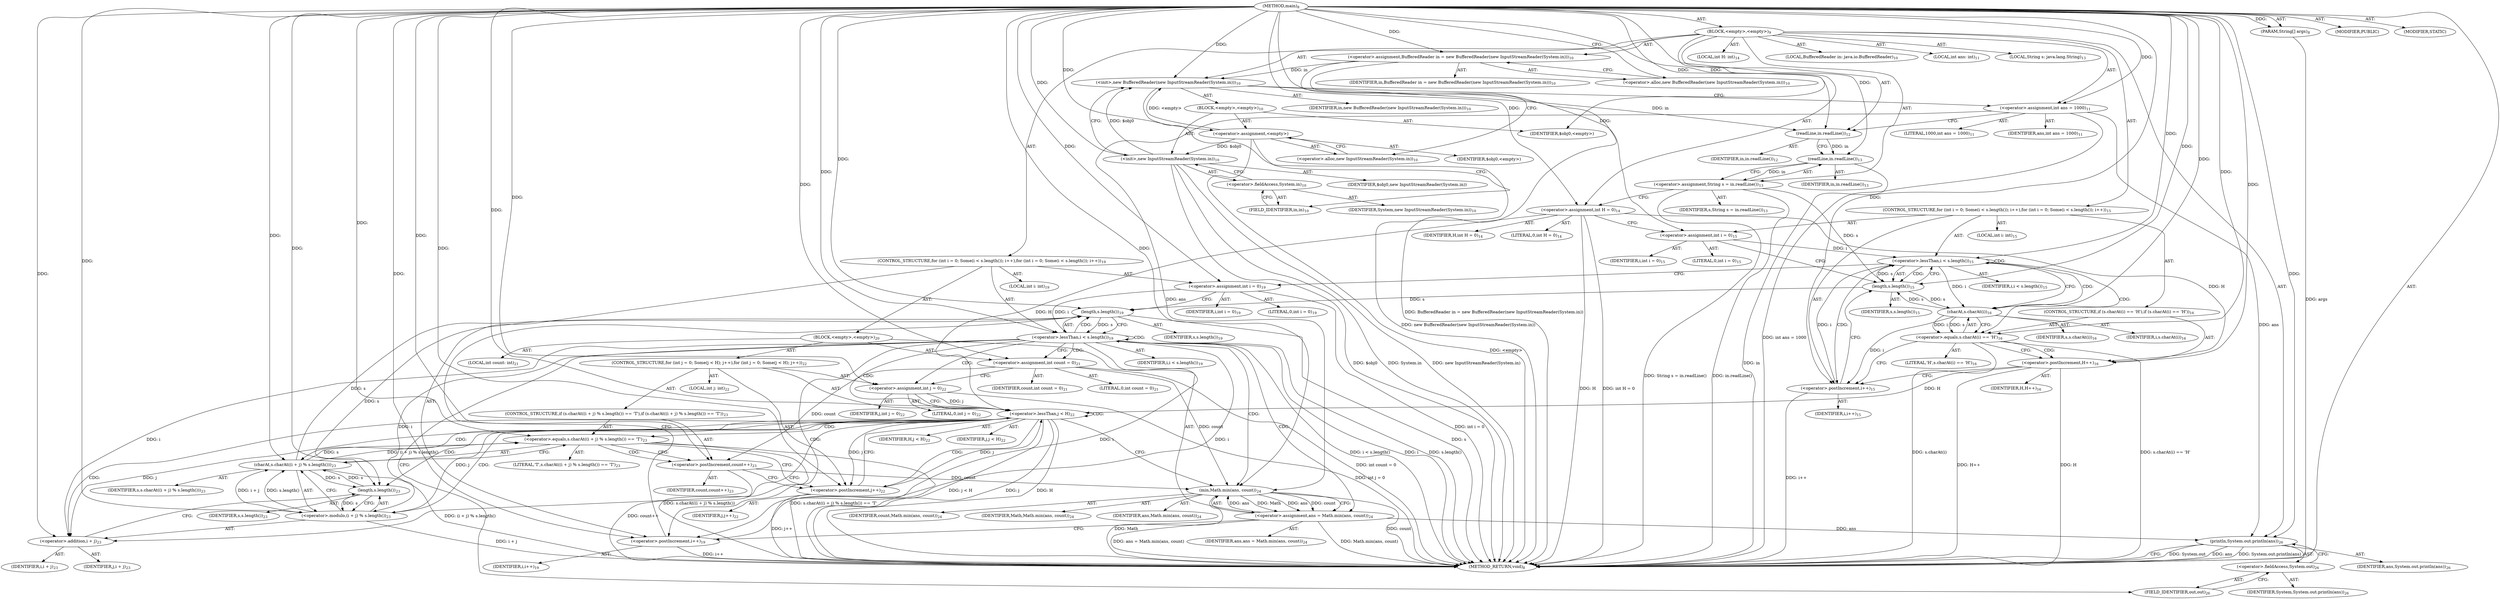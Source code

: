 digraph "main" {  
"19" [label = <(METHOD,main)<SUB>8</SUB>> ]
"20" [label = <(PARAM,String[] args)<SUB>8</SUB>> ]
"21" [label = <(BLOCK,&lt;empty&gt;,&lt;empty&gt;)<SUB>9</SUB>> ]
"4" [label = <(LOCAL,BufferedReader in: java.io.BufferedReader)<SUB>10</SUB>> ]
"22" [label = <(&lt;operator&gt;.assignment,BufferedReader in = new BufferedReader(new InputStreamReader(System.in)))<SUB>10</SUB>> ]
"23" [label = <(IDENTIFIER,in,BufferedReader in = new BufferedReader(new InputStreamReader(System.in)))<SUB>10</SUB>> ]
"24" [label = <(&lt;operator&gt;.alloc,new BufferedReader(new InputStreamReader(System.in)))<SUB>10</SUB>> ]
"25" [label = <(&lt;init&gt;,new BufferedReader(new InputStreamReader(System.in)))<SUB>10</SUB>> ]
"3" [label = <(IDENTIFIER,in,new BufferedReader(new InputStreamReader(System.in)))<SUB>10</SUB>> ]
"26" [label = <(BLOCK,&lt;empty&gt;,&lt;empty&gt;)<SUB>10</SUB>> ]
"27" [label = <(&lt;operator&gt;.assignment,&lt;empty&gt;)> ]
"28" [label = <(IDENTIFIER,$obj0,&lt;empty&gt;)> ]
"29" [label = <(&lt;operator&gt;.alloc,new InputStreamReader(System.in))<SUB>10</SUB>> ]
"30" [label = <(&lt;init&gt;,new InputStreamReader(System.in))<SUB>10</SUB>> ]
"31" [label = <(IDENTIFIER,$obj0,new InputStreamReader(System.in))> ]
"32" [label = <(&lt;operator&gt;.fieldAccess,System.in)<SUB>10</SUB>> ]
"33" [label = <(IDENTIFIER,System,new InputStreamReader(System.in))<SUB>10</SUB>> ]
"34" [label = <(FIELD_IDENTIFIER,in,in)<SUB>10</SUB>> ]
"35" [label = <(IDENTIFIER,$obj0,&lt;empty&gt;)> ]
"36" [label = <(LOCAL,int ans: int)<SUB>11</SUB>> ]
"37" [label = <(&lt;operator&gt;.assignment,int ans = 1000)<SUB>11</SUB>> ]
"38" [label = <(IDENTIFIER,ans,int ans = 1000)<SUB>11</SUB>> ]
"39" [label = <(LITERAL,1000,int ans = 1000)<SUB>11</SUB>> ]
"40" [label = <(readLine,in.readLine())<SUB>12</SUB>> ]
"41" [label = <(IDENTIFIER,in,in.readLine())<SUB>12</SUB>> ]
"42" [label = <(LOCAL,String s: java.lang.String)<SUB>13</SUB>> ]
"43" [label = <(&lt;operator&gt;.assignment,String s = in.readLine())<SUB>13</SUB>> ]
"44" [label = <(IDENTIFIER,s,String s = in.readLine())<SUB>13</SUB>> ]
"45" [label = <(readLine,in.readLine())<SUB>13</SUB>> ]
"46" [label = <(IDENTIFIER,in,in.readLine())<SUB>13</SUB>> ]
"47" [label = <(LOCAL,int H: int)<SUB>14</SUB>> ]
"48" [label = <(&lt;operator&gt;.assignment,int H = 0)<SUB>14</SUB>> ]
"49" [label = <(IDENTIFIER,H,int H = 0)<SUB>14</SUB>> ]
"50" [label = <(LITERAL,0,int H = 0)<SUB>14</SUB>> ]
"51" [label = <(CONTROL_STRUCTURE,for (int i = 0; Some(i &lt; s.length()); i++),for (int i = 0; Some(i &lt; s.length()); i++))<SUB>15</SUB>> ]
"52" [label = <(LOCAL,int i: int)<SUB>15</SUB>> ]
"53" [label = <(&lt;operator&gt;.assignment,int i = 0)<SUB>15</SUB>> ]
"54" [label = <(IDENTIFIER,i,int i = 0)<SUB>15</SUB>> ]
"55" [label = <(LITERAL,0,int i = 0)<SUB>15</SUB>> ]
"56" [label = <(&lt;operator&gt;.lessThan,i &lt; s.length())<SUB>15</SUB>> ]
"57" [label = <(IDENTIFIER,i,i &lt; s.length())<SUB>15</SUB>> ]
"58" [label = <(length,s.length())<SUB>15</SUB>> ]
"59" [label = <(IDENTIFIER,s,s.length())<SUB>15</SUB>> ]
"60" [label = <(&lt;operator&gt;.postIncrement,i++)<SUB>15</SUB>> ]
"61" [label = <(IDENTIFIER,i,i++)<SUB>15</SUB>> ]
"62" [label = <(CONTROL_STRUCTURE,if (s.charAt(i) == 'H'),if (s.charAt(i) == 'H'))<SUB>16</SUB>> ]
"63" [label = <(&lt;operator&gt;.equals,s.charAt(i) == 'H')<SUB>16</SUB>> ]
"64" [label = <(charAt,s.charAt(i))<SUB>16</SUB>> ]
"65" [label = <(IDENTIFIER,s,s.charAt(i))<SUB>16</SUB>> ]
"66" [label = <(IDENTIFIER,i,s.charAt(i))<SUB>16</SUB>> ]
"67" [label = <(LITERAL,'H',s.charAt(i) == 'H')<SUB>16</SUB>> ]
"68" [label = <(&lt;operator&gt;.postIncrement,H++)<SUB>16</SUB>> ]
"69" [label = <(IDENTIFIER,H,H++)<SUB>16</SUB>> ]
"70" [label = <(CONTROL_STRUCTURE,for (int i = 0; Some(i &lt; s.length()); i++),for (int i = 0; Some(i &lt; s.length()); i++))<SUB>19</SUB>> ]
"71" [label = <(LOCAL,int i: int)<SUB>19</SUB>> ]
"72" [label = <(&lt;operator&gt;.assignment,int i = 0)<SUB>19</SUB>> ]
"73" [label = <(IDENTIFIER,i,int i = 0)<SUB>19</SUB>> ]
"74" [label = <(LITERAL,0,int i = 0)<SUB>19</SUB>> ]
"75" [label = <(&lt;operator&gt;.lessThan,i &lt; s.length())<SUB>19</SUB>> ]
"76" [label = <(IDENTIFIER,i,i &lt; s.length())<SUB>19</SUB>> ]
"77" [label = <(length,s.length())<SUB>19</SUB>> ]
"78" [label = <(IDENTIFIER,s,s.length())<SUB>19</SUB>> ]
"79" [label = <(&lt;operator&gt;.postIncrement,i++)<SUB>19</SUB>> ]
"80" [label = <(IDENTIFIER,i,i++)<SUB>19</SUB>> ]
"81" [label = <(BLOCK,&lt;empty&gt;,&lt;empty&gt;)<SUB>20</SUB>> ]
"82" [label = <(LOCAL,int count: int)<SUB>21</SUB>> ]
"83" [label = <(&lt;operator&gt;.assignment,int count = 0)<SUB>21</SUB>> ]
"84" [label = <(IDENTIFIER,count,int count = 0)<SUB>21</SUB>> ]
"85" [label = <(LITERAL,0,int count = 0)<SUB>21</SUB>> ]
"86" [label = <(CONTROL_STRUCTURE,for (int j = 0; Some(j &lt; H); j++),for (int j = 0; Some(j &lt; H); j++))<SUB>22</SUB>> ]
"87" [label = <(LOCAL,int j: int)<SUB>22</SUB>> ]
"88" [label = <(&lt;operator&gt;.assignment,int j = 0)<SUB>22</SUB>> ]
"89" [label = <(IDENTIFIER,j,int j = 0)<SUB>22</SUB>> ]
"90" [label = <(LITERAL,0,int j = 0)<SUB>22</SUB>> ]
"91" [label = <(&lt;operator&gt;.lessThan,j &lt; H)<SUB>22</SUB>> ]
"92" [label = <(IDENTIFIER,j,j &lt; H)<SUB>22</SUB>> ]
"93" [label = <(IDENTIFIER,H,j &lt; H)<SUB>22</SUB>> ]
"94" [label = <(&lt;operator&gt;.postIncrement,j++)<SUB>22</SUB>> ]
"95" [label = <(IDENTIFIER,j,j++)<SUB>22</SUB>> ]
"96" [label = <(CONTROL_STRUCTURE,if (s.charAt((i + j) % s.length()) == 'T'),if (s.charAt((i + j) % s.length()) == 'T'))<SUB>23</SUB>> ]
"97" [label = <(&lt;operator&gt;.equals,s.charAt((i + j) % s.length()) == 'T')<SUB>23</SUB>> ]
"98" [label = <(charAt,s.charAt((i + j) % s.length()))<SUB>23</SUB>> ]
"99" [label = <(IDENTIFIER,s,s.charAt((i + j) % s.length()))<SUB>23</SUB>> ]
"100" [label = <(&lt;operator&gt;.modulo,(i + j) % s.length())<SUB>23</SUB>> ]
"101" [label = <(&lt;operator&gt;.addition,i + j)<SUB>23</SUB>> ]
"102" [label = <(IDENTIFIER,i,i + j)<SUB>23</SUB>> ]
"103" [label = <(IDENTIFIER,j,i + j)<SUB>23</SUB>> ]
"104" [label = <(length,s.length())<SUB>23</SUB>> ]
"105" [label = <(IDENTIFIER,s,s.length())<SUB>23</SUB>> ]
"106" [label = <(LITERAL,'T',s.charAt((i + j) % s.length()) == 'T')<SUB>23</SUB>> ]
"107" [label = <(&lt;operator&gt;.postIncrement,count++)<SUB>23</SUB>> ]
"108" [label = <(IDENTIFIER,count,count++)<SUB>23</SUB>> ]
"109" [label = <(&lt;operator&gt;.assignment,ans = Math.min(ans, count))<SUB>24</SUB>> ]
"110" [label = <(IDENTIFIER,ans,ans = Math.min(ans, count))<SUB>24</SUB>> ]
"111" [label = <(min,Math.min(ans, count))<SUB>24</SUB>> ]
"112" [label = <(IDENTIFIER,Math,Math.min(ans, count))<SUB>24</SUB>> ]
"113" [label = <(IDENTIFIER,ans,Math.min(ans, count))<SUB>24</SUB>> ]
"114" [label = <(IDENTIFIER,count,Math.min(ans, count))<SUB>24</SUB>> ]
"115" [label = <(println,System.out.println(ans))<SUB>26</SUB>> ]
"116" [label = <(&lt;operator&gt;.fieldAccess,System.out)<SUB>26</SUB>> ]
"117" [label = <(IDENTIFIER,System,System.out.println(ans))<SUB>26</SUB>> ]
"118" [label = <(FIELD_IDENTIFIER,out,out)<SUB>26</SUB>> ]
"119" [label = <(IDENTIFIER,ans,System.out.println(ans))<SUB>26</SUB>> ]
"120" [label = <(MODIFIER,PUBLIC)> ]
"121" [label = <(MODIFIER,STATIC)> ]
"122" [label = <(METHOD_RETURN,void)<SUB>8</SUB>> ]
  "19" -> "20"  [ label = "AST: "] 
  "19" -> "21"  [ label = "AST: "] 
  "19" -> "120"  [ label = "AST: "] 
  "19" -> "121"  [ label = "AST: "] 
  "19" -> "122"  [ label = "AST: "] 
  "21" -> "4"  [ label = "AST: "] 
  "21" -> "22"  [ label = "AST: "] 
  "21" -> "25"  [ label = "AST: "] 
  "21" -> "36"  [ label = "AST: "] 
  "21" -> "37"  [ label = "AST: "] 
  "21" -> "40"  [ label = "AST: "] 
  "21" -> "42"  [ label = "AST: "] 
  "21" -> "43"  [ label = "AST: "] 
  "21" -> "47"  [ label = "AST: "] 
  "21" -> "48"  [ label = "AST: "] 
  "21" -> "51"  [ label = "AST: "] 
  "21" -> "70"  [ label = "AST: "] 
  "21" -> "115"  [ label = "AST: "] 
  "22" -> "23"  [ label = "AST: "] 
  "22" -> "24"  [ label = "AST: "] 
  "25" -> "3"  [ label = "AST: "] 
  "25" -> "26"  [ label = "AST: "] 
  "26" -> "27"  [ label = "AST: "] 
  "26" -> "30"  [ label = "AST: "] 
  "26" -> "35"  [ label = "AST: "] 
  "27" -> "28"  [ label = "AST: "] 
  "27" -> "29"  [ label = "AST: "] 
  "30" -> "31"  [ label = "AST: "] 
  "30" -> "32"  [ label = "AST: "] 
  "32" -> "33"  [ label = "AST: "] 
  "32" -> "34"  [ label = "AST: "] 
  "37" -> "38"  [ label = "AST: "] 
  "37" -> "39"  [ label = "AST: "] 
  "40" -> "41"  [ label = "AST: "] 
  "43" -> "44"  [ label = "AST: "] 
  "43" -> "45"  [ label = "AST: "] 
  "45" -> "46"  [ label = "AST: "] 
  "48" -> "49"  [ label = "AST: "] 
  "48" -> "50"  [ label = "AST: "] 
  "51" -> "52"  [ label = "AST: "] 
  "51" -> "53"  [ label = "AST: "] 
  "51" -> "56"  [ label = "AST: "] 
  "51" -> "60"  [ label = "AST: "] 
  "51" -> "62"  [ label = "AST: "] 
  "53" -> "54"  [ label = "AST: "] 
  "53" -> "55"  [ label = "AST: "] 
  "56" -> "57"  [ label = "AST: "] 
  "56" -> "58"  [ label = "AST: "] 
  "58" -> "59"  [ label = "AST: "] 
  "60" -> "61"  [ label = "AST: "] 
  "62" -> "63"  [ label = "AST: "] 
  "62" -> "68"  [ label = "AST: "] 
  "63" -> "64"  [ label = "AST: "] 
  "63" -> "67"  [ label = "AST: "] 
  "64" -> "65"  [ label = "AST: "] 
  "64" -> "66"  [ label = "AST: "] 
  "68" -> "69"  [ label = "AST: "] 
  "70" -> "71"  [ label = "AST: "] 
  "70" -> "72"  [ label = "AST: "] 
  "70" -> "75"  [ label = "AST: "] 
  "70" -> "79"  [ label = "AST: "] 
  "70" -> "81"  [ label = "AST: "] 
  "72" -> "73"  [ label = "AST: "] 
  "72" -> "74"  [ label = "AST: "] 
  "75" -> "76"  [ label = "AST: "] 
  "75" -> "77"  [ label = "AST: "] 
  "77" -> "78"  [ label = "AST: "] 
  "79" -> "80"  [ label = "AST: "] 
  "81" -> "82"  [ label = "AST: "] 
  "81" -> "83"  [ label = "AST: "] 
  "81" -> "86"  [ label = "AST: "] 
  "81" -> "109"  [ label = "AST: "] 
  "83" -> "84"  [ label = "AST: "] 
  "83" -> "85"  [ label = "AST: "] 
  "86" -> "87"  [ label = "AST: "] 
  "86" -> "88"  [ label = "AST: "] 
  "86" -> "91"  [ label = "AST: "] 
  "86" -> "94"  [ label = "AST: "] 
  "86" -> "96"  [ label = "AST: "] 
  "88" -> "89"  [ label = "AST: "] 
  "88" -> "90"  [ label = "AST: "] 
  "91" -> "92"  [ label = "AST: "] 
  "91" -> "93"  [ label = "AST: "] 
  "94" -> "95"  [ label = "AST: "] 
  "96" -> "97"  [ label = "AST: "] 
  "96" -> "107"  [ label = "AST: "] 
  "97" -> "98"  [ label = "AST: "] 
  "97" -> "106"  [ label = "AST: "] 
  "98" -> "99"  [ label = "AST: "] 
  "98" -> "100"  [ label = "AST: "] 
  "100" -> "101"  [ label = "AST: "] 
  "100" -> "104"  [ label = "AST: "] 
  "101" -> "102"  [ label = "AST: "] 
  "101" -> "103"  [ label = "AST: "] 
  "104" -> "105"  [ label = "AST: "] 
  "107" -> "108"  [ label = "AST: "] 
  "109" -> "110"  [ label = "AST: "] 
  "109" -> "111"  [ label = "AST: "] 
  "111" -> "112"  [ label = "AST: "] 
  "111" -> "113"  [ label = "AST: "] 
  "111" -> "114"  [ label = "AST: "] 
  "115" -> "116"  [ label = "AST: "] 
  "115" -> "119"  [ label = "AST: "] 
  "116" -> "117"  [ label = "AST: "] 
  "116" -> "118"  [ label = "AST: "] 
  "22" -> "29"  [ label = "CFG: "] 
  "25" -> "37"  [ label = "CFG: "] 
  "37" -> "40"  [ label = "CFG: "] 
  "40" -> "45"  [ label = "CFG: "] 
  "43" -> "48"  [ label = "CFG: "] 
  "48" -> "53"  [ label = "CFG: "] 
  "115" -> "122"  [ label = "CFG: "] 
  "24" -> "22"  [ label = "CFG: "] 
  "45" -> "43"  [ label = "CFG: "] 
  "53" -> "58"  [ label = "CFG: "] 
  "56" -> "64"  [ label = "CFG: "] 
  "56" -> "72"  [ label = "CFG: "] 
  "60" -> "58"  [ label = "CFG: "] 
  "72" -> "77"  [ label = "CFG: "] 
  "75" -> "83"  [ label = "CFG: "] 
  "75" -> "118"  [ label = "CFG: "] 
  "79" -> "77"  [ label = "CFG: "] 
  "116" -> "115"  [ label = "CFG: "] 
  "27" -> "34"  [ label = "CFG: "] 
  "30" -> "25"  [ label = "CFG: "] 
  "58" -> "56"  [ label = "CFG: "] 
  "63" -> "68"  [ label = "CFG: "] 
  "63" -> "60"  [ label = "CFG: "] 
  "68" -> "60"  [ label = "CFG: "] 
  "77" -> "75"  [ label = "CFG: "] 
  "83" -> "88"  [ label = "CFG: "] 
  "109" -> "79"  [ label = "CFG: "] 
  "118" -> "116"  [ label = "CFG: "] 
  "29" -> "27"  [ label = "CFG: "] 
  "32" -> "30"  [ label = "CFG: "] 
  "64" -> "63"  [ label = "CFG: "] 
  "88" -> "91"  [ label = "CFG: "] 
  "91" -> "101"  [ label = "CFG: "] 
  "91" -> "111"  [ label = "CFG: "] 
  "94" -> "91"  [ label = "CFG: "] 
  "111" -> "109"  [ label = "CFG: "] 
  "34" -> "32"  [ label = "CFG: "] 
  "97" -> "107"  [ label = "CFG: "] 
  "97" -> "94"  [ label = "CFG: "] 
  "107" -> "94"  [ label = "CFG: "] 
  "98" -> "97"  [ label = "CFG: "] 
  "100" -> "98"  [ label = "CFG: "] 
  "101" -> "104"  [ label = "CFG: "] 
  "104" -> "100"  [ label = "CFG: "] 
  "19" -> "24"  [ label = "CFG: "] 
  "20" -> "122"  [ label = "DDG: args"] 
  "22" -> "122"  [ label = "DDG: BufferedReader in = new BufferedReader(new InputStreamReader(System.in))"] 
  "27" -> "122"  [ label = "DDG: &lt;empty&gt;"] 
  "30" -> "122"  [ label = "DDG: $obj0"] 
  "30" -> "122"  [ label = "DDG: System.in"] 
  "30" -> "122"  [ label = "DDG: new InputStreamReader(System.in)"] 
  "25" -> "122"  [ label = "DDG: new BufferedReader(new InputStreamReader(System.in))"] 
  "37" -> "122"  [ label = "DDG: int ans = 1000"] 
  "45" -> "122"  [ label = "DDG: in"] 
  "43" -> "122"  [ label = "DDG: in.readLine()"] 
  "43" -> "122"  [ label = "DDG: String s = in.readLine()"] 
  "48" -> "122"  [ label = "DDG: H"] 
  "48" -> "122"  [ label = "DDG: int H = 0"] 
  "72" -> "122"  [ label = "DDG: int i = 0"] 
  "75" -> "122"  [ label = "DDG: i"] 
  "77" -> "122"  [ label = "DDG: s"] 
  "75" -> "122"  [ label = "DDG: s.length()"] 
  "75" -> "122"  [ label = "DDG: i &lt; s.length()"] 
  "115" -> "122"  [ label = "DDG: System.out"] 
  "115" -> "122"  [ label = "DDG: ans"] 
  "115" -> "122"  [ label = "DDG: System.out.println(ans)"] 
  "83" -> "122"  [ label = "DDG: int count = 0"] 
  "88" -> "122"  [ label = "DDG: int j = 0"] 
  "91" -> "122"  [ label = "DDG: j"] 
  "91" -> "122"  [ label = "DDG: H"] 
  "91" -> "122"  [ label = "DDG: j &lt; H"] 
  "111" -> "122"  [ label = "DDG: count"] 
  "109" -> "122"  [ label = "DDG: Math.min(ans, count)"] 
  "109" -> "122"  [ label = "DDG: ans = Math.min(ans, count)"] 
  "79" -> "122"  [ label = "DDG: i++"] 
  "100" -> "122"  [ label = "DDG: i + j"] 
  "98" -> "122"  [ label = "DDG: (i + j) % s.length()"] 
  "97" -> "122"  [ label = "DDG: s.charAt((i + j) % s.length())"] 
  "97" -> "122"  [ label = "DDG: s.charAt((i + j) % s.length()) == 'T'"] 
  "107" -> "122"  [ label = "DDG: count++"] 
  "94" -> "122"  [ label = "DDG: j++"] 
  "63" -> "122"  [ label = "DDG: s.charAt(i)"] 
  "63" -> "122"  [ label = "DDG: s.charAt(i) == 'H'"] 
  "68" -> "122"  [ label = "DDG: H"] 
  "68" -> "122"  [ label = "DDG: H++"] 
  "60" -> "122"  [ label = "DDG: i++"] 
  "111" -> "122"  [ label = "DDG: Math"] 
  "19" -> "20"  [ label = "DDG: "] 
  "19" -> "22"  [ label = "DDG: "] 
  "19" -> "37"  [ label = "DDG: "] 
  "45" -> "43"  [ label = "DDG: in"] 
  "19" -> "48"  [ label = "DDG: "] 
  "22" -> "25"  [ label = "DDG: in"] 
  "19" -> "25"  [ label = "DDG: "] 
  "27" -> "25"  [ label = "DDG: &lt;empty&gt;"] 
  "30" -> "25"  [ label = "DDG: $obj0"] 
  "25" -> "40"  [ label = "DDG: in"] 
  "19" -> "40"  [ label = "DDG: "] 
  "19" -> "53"  [ label = "DDG: "] 
  "19" -> "72"  [ label = "DDG: "] 
  "37" -> "115"  [ label = "DDG: ans"] 
  "109" -> "115"  [ label = "DDG: ans"] 
  "19" -> "115"  [ label = "DDG: "] 
  "19" -> "27"  [ label = "DDG: "] 
  "19" -> "35"  [ label = "DDG: "] 
  "40" -> "45"  [ label = "DDG: in"] 
  "19" -> "45"  [ label = "DDG: "] 
  "53" -> "56"  [ label = "DDG: i"] 
  "60" -> "56"  [ label = "DDG: i"] 
  "19" -> "56"  [ label = "DDG: "] 
  "58" -> "56"  [ label = "DDG: s"] 
  "64" -> "60"  [ label = "DDG: i"] 
  "19" -> "60"  [ label = "DDG: "] 
  "72" -> "75"  [ label = "DDG: i"] 
  "79" -> "75"  [ label = "DDG: i"] 
  "19" -> "75"  [ label = "DDG: "] 
  "77" -> "75"  [ label = "DDG: s"] 
  "75" -> "79"  [ label = "DDG: i"] 
  "19" -> "79"  [ label = "DDG: "] 
  "19" -> "83"  [ label = "DDG: "] 
  "111" -> "109"  [ label = "DDG: Math"] 
  "111" -> "109"  [ label = "DDG: ans"] 
  "111" -> "109"  [ label = "DDG: count"] 
  "27" -> "30"  [ label = "DDG: $obj0"] 
  "19" -> "30"  [ label = "DDG: "] 
  "43" -> "58"  [ label = "DDG: s"] 
  "64" -> "58"  [ label = "DDG: s"] 
  "19" -> "58"  [ label = "DDG: "] 
  "64" -> "63"  [ label = "DDG: s"] 
  "64" -> "63"  [ label = "DDG: i"] 
  "19" -> "63"  [ label = "DDG: "] 
  "48" -> "68"  [ label = "DDG: H"] 
  "19" -> "68"  [ label = "DDG: "] 
  "58" -> "77"  [ label = "DDG: s"] 
  "98" -> "77"  [ label = "DDG: s"] 
  "19" -> "77"  [ label = "DDG: "] 
  "19" -> "88"  [ label = "DDG: "] 
  "58" -> "64"  [ label = "DDG: s"] 
  "19" -> "64"  [ label = "DDG: "] 
  "56" -> "64"  [ label = "DDG: i"] 
  "88" -> "91"  [ label = "DDG: j"] 
  "94" -> "91"  [ label = "DDG: j"] 
  "19" -> "91"  [ label = "DDG: "] 
  "48" -> "91"  [ label = "DDG: H"] 
  "68" -> "91"  [ label = "DDG: H"] 
  "19" -> "94"  [ label = "DDG: "] 
  "91" -> "94"  [ label = "DDG: j"] 
  "19" -> "111"  [ label = "DDG: "] 
  "37" -> "111"  [ label = "DDG: ans"] 
  "109" -> "111"  [ label = "DDG: ans"] 
  "83" -> "111"  [ label = "DDG: count"] 
  "107" -> "111"  [ label = "DDG: count"] 
  "98" -> "97"  [ label = "DDG: s"] 
  "98" -> "97"  [ label = "DDG: (i + j) % s.length()"] 
  "19" -> "97"  [ label = "DDG: "] 
  "83" -> "107"  [ label = "DDG: count"] 
  "19" -> "107"  [ label = "DDG: "] 
  "104" -> "98"  [ label = "DDG: s"] 
  "19" -> "98"  [ label = "DDG: "] 
  "100" -> "98"  [ label = "DDG: i + j"] 
  "100" -> "98"  [ label = "DDG: s.length()"] 
  "75" -> "100"  [ label = "DDG: i"] 
  "19" -> "100"  [ label = "DDG: "] 
  "91" -> "100"  [ label = "DDG: j"] 
  "104" -> "100"  [ label = "DDG: s"] 
  "75" -> "101"  [ label = "DDG: i"] 
  "19" -> "101"  [ label = "DDG: "] 
  "91" -> "101"  [ label = "DDG: j"] 
  "77" -> "104"  [ label = "DDG: s"] 
  "98" -> "104"  [ label = "DDG: s"] 
  "19" -> "104"  [ label = "DDG: "] 
  "56" -> "60"  [ label = "CDG: "] 
  "56" -> "64"  [ label = "CDG: "] 
  "56" -> "56"  [ label = "CDG: "] 
  "56" -> "58"  [ label = "CDG: "] 
  "56" -> "63"  [ label = "CDG: "] 
  "75" -> "77"  [ label = "CDG: "] 
  "75" -> "75"  [ label = "CDG: "] 
  "75" -> "91"  [ label = "CDG: "] 
  "75" -> "79"  [ label = "CDG: "] 
  "75" -> "83"  [ label = "CDG: "] 
  "75" -> "88"  [ label = "CDG: "] 
  "75" -> "111"  [ label = "CDG: "] 
  "75" -> "109"  [ label = "CDG: "] 
  "63" -> "68"  [ label = "CDG: "] 
  "91" -> "94"  [ label = "CDG: "] 
  "91" -> "98"  [ label = "CDG: "] 
  "91" -> "104"  [ label = "CDG: "] 
  "91" -> "97"  [ label = "CDG: "] 
  "91" -> "91"  [ label = "CDG: "] 
  "91" -> "101"  [ label = "CDG: "] 
  "91" -> "100"  [ label = "CDG: "] 
  "97" -> "107"  [ label = "CDG: "] 
}
